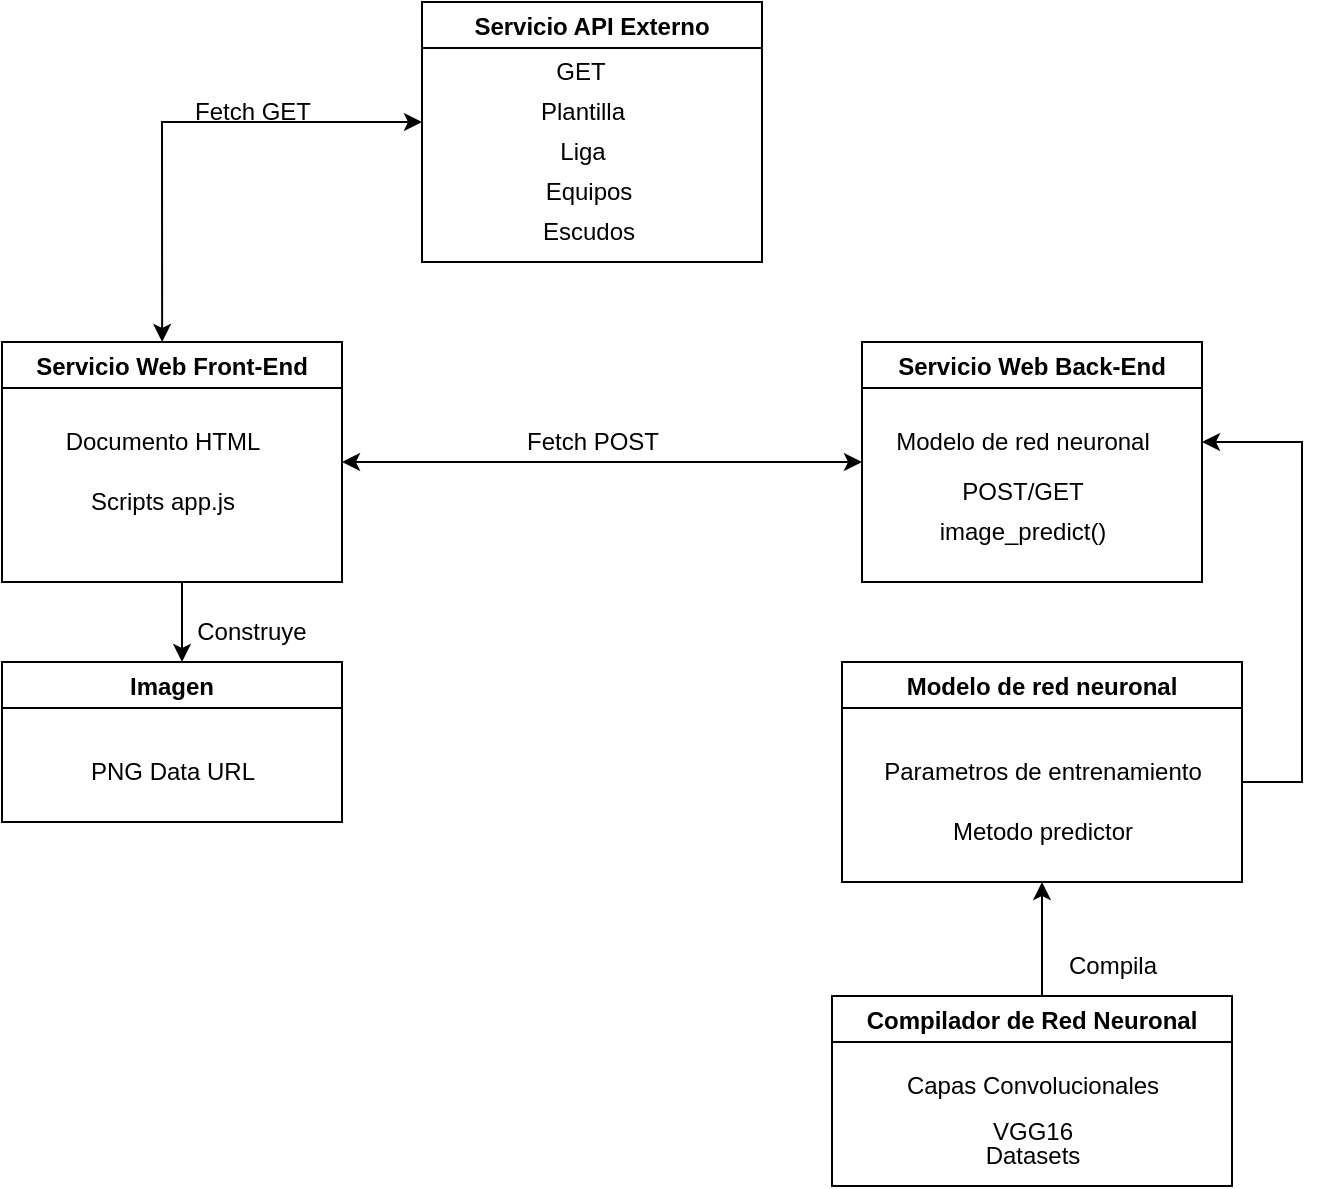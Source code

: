<mxfile version="20.0.3" type="github">
  <diagram id="yqajsuN2GQlvUN6X_Dkq" name="Page-1">
    <mxGraphModel dx="1776" dy="1154" grid="1" gridSize="10" guides="1" tooltips="1" connect="1" arrows="1" fold="1" page="1" pageScale="1" pageWidth="827" pageHeight="1169" math="0" shadow="0">
      <root>
        <mxCell id="0" />
        <mxCell id="1" parent="0" />
        <mxCell id="ESNOxGfEG1o47iYjJV4w-3" value="Imagen" style="swimlane;" parent="1" vertex="1">
          <mxGeometry x="100" y="380" width="170" height="80" as="geometry" />
        </mxCell>
        <mxCell id="ESNOxGfEG1o47iYjJV4w-4" value="PNG Data URL" style="text;html=1;align=center;verticalAlign=middle;resizable=0;points=[];autosize=1;strokeColor=none;fillColor=none;" parent="ESNOxGfEG1o47iYjJV4w-3" vertex="1">
          <mxGeometry x="30" y="40" width="110" height="30" as="geometry" />
        </mxCell>
        <mxCell id="ESNOxGfEG1o47iYjJV4w-6" value="Modelo de red neuronal" style="swimlane;" parent="1" vertex="1">
          <mxGeometry x="520" y="380" width="200" height="110" as="geometry" />
        </mxCell>
        <mxCell id="ESNOxGfEG1o47iYjJV4w-7" value="Parametros de entrenamiento" style="text;html=1;align=center;verticalAlign=middle;resizable=0;points=[];autosize=1;strokeColor=none;fillColor=none;" parent="ESNOxGfEG1o47iYjJV4w-6" vertex="1">
          <mxGeometry x="10" y="40" width="180" height="30" as="geometry" />
        </mxCell>
        <mxCell id="ESNOxGfEG1o47iYjJV4w-11" value="Metodo predictor" style="text;html=1;align=center;verticalAlign=middle;resizable=0;points=[];autosize=1;strokeColor=none;fillColor=none;" parent="ESNOxGfEG1o47iYjJV4w-6" vertex="1">
          <mxGeometry x="45" y="70" width="110" height="30" as="geometry" />
        </mxCell>
        <mxCell id="ESNOxGfEG1o47iYjJV4w-9" value="Servicio Web Back-End" style="swimlane;" parent="1" vertex="1">
          <mxGeometry x="530" y="220" width="170" height="120" as="geometry" />
        </mxCell>
        <mxCell id="ESNOxGfEG1o47iYjJV4w-10" value="Modelo de red neuronal" style="text;html=1;align=center;verticalAlign=middle;resizable=0;points=[];autosize=1;strokeColor=none;fillColor=none;" parent="ESNOxGfEG1o47iYjJV4w-9" vertex="1">
          <mxGeometry x="5" y="35" width="150" height="30" as="geometry" />
        </mxCell>
        <mxCell id="ESNOxGfEG1o47iYjJV4w-12" value="POST/GET" style="text;html=1;align=center;verticalAlign=middle;resizable=0;points=[];autosize=1;strokeColor=none;fillColor=none;" parent="ESNOxGfEG1o47iYjJV4w-9" vertex="1">
          <mxGeometry x="40" y="60" width="80" height="30" as="geometry" />
        </mxCell>
        <mxCell id="ESNOxGfEG1o47iYjJV4w-27" value="image_predict()" style="text;html=1;align=center;verticalAlign=middle;resizable=0;points=[];autosize=1;strokeColor=none;fillColor=none;" parent="ESNOxGfEG1o47iYjJV4w-9" vertex="1">
          <mxGeometry x="25" y="80" width="110" height="30" as="geometry" />
        </mxCell>
        <mxCell id="ESNOxGfEG1o47iYjJV4w-15" value="Servicio Web Front-End" style="swimlane;horizontal=1;" parent="1" vertex="1">
          <mxGeometry x="100" y="220" width="170" height="120" as="geometry">
            <mxRectangle x="100" y="220" width="180" height="30" as="alternateBounds" />
          </mxGeometry>
        </mxCell>
        <mxCell id="ESNOxGfEG1o47iYjJV4w-16" value="Documento HTML" style="text;html=1;align=center;verticalAlign=middle;resizable=0;points=[];autosize=1;strokeColor=none;fillColor=none;" parent="ESNOxGfEG1o47iYjJV4w-15" vertex="1">
          <mxGeometry x="20" y="35" width="120" height="30" as="geometry" />
        </mxCell>
        <mxCell id="ESNOxGfEG1o47iYjJV4w-19" value="Scripts app.js" style="text;html=1;align=center;verticalAlign=middle;resizable=0;points=[];autosize=1;strokeColor=none;fillColor=none;" parent="ESNOxGfEG1o47iYjJV4w-15" vertex="1">
          <mxGeometry x="30" y="65" width="100" height="30" as="geometry" />
        </mxCell>
        <mxCell id="ESNOxGfEG1o47iYjJV4w-20" value="Servicio API Externo" style="swimlane;" parent="1" vertex="1">
          <mxGeometry x="310" y="50" width="170" height="130" as="geometry" />
        </mxCell>
        <mxCell id="ESNOxGfEG1o47iYjJV4w-22" value="Liga" style="text;html=1;align=center;verticalAlign=middle;resizable=0;points=[];autosize=1;strokeColor=none;fillColor=none;" parent="ESNOxGfEG1o47iYjJV4w-20" vertex="1">
          <mxGeometry x="55" y="60" width="50" height="30" as="geometry" />
        </mxCell>
        <mxCell id="ESNOxGfEG1o47iYjJV4w-23" value="Escudos" style="text;html=1;align=center;verticalAlign=middle;resizable=0;points=[];autosize=1;strokeColor=none;fillColor=none;" parent="ESNOxGfEG1o47iYjJV4w-20" vertex="1">
          <mxGeometry x="48" y="100" width="70" height="30" as="geometry" />
        </mxCell>
        <mxCell id="ESNOxGfEG1o47iYjJV4w-21" value="Plantilla" style="text;html=1;align=center;verticalAlign=middle;resizable=0;points=[];autosize=1;strokeColor=none;fillColor=none;" parent="ESNOxGfEG1o47iYjJV4w-20" vertex="1">
          <mxGeometry x="45" y="40" width="70" height="30" as="geometry" />
        </mxCell>
        <mxCell id="ESNOxGfEG1o47iYjJV4w-24" value="Equipos" style="text;html=1;align=center;verticalAlign=middle;resizable=0;points=[];autosize=1;strokeColor=none;fillColor=none;" parent="ESNOxGfEG1o47iYjJV4w-20" vertex="1">
          <mxGeometry x="48" y="80" width="70" height="30" as="geometry" />
        </mxCell>
        <mxCell id="ESNOxGfEG1o47iYjJV4w-35" value="GET" style="text;html=1;align=center;verticalAlign=middle;resizable=0;points=[];autosize=1;strokeColor=none;fillColor=none;" parent="ESNOxGfEG1o47iYjJV4w-20" vertex="1">
          <mxGeometry x="54" y="20" width="50" height="30" as="geometry" />
        </mxCell>
        <mxCell id="ESNOxGfEG1o47iYjJV4w-25" value="Compilador de Red Neuronal" style="swimlane;" parent="1" vertex="1">
          <mxGeometry x="515" y="547" width="200" height="95" as="geometry" />
        </mxCell>
        <mxCell id="ESNOxGfEG1o47iYjJV4w-26" value="Capas Convolucionales" style="text;html=1;align=center;verticalAlign=middle;resizable=0;points=[];autosize=1;strokeColor=none;fillColor=none;" parent="ESNOxGfEG1o47iYjJV4w-25" vertex="1">
          <mxGeometry x="25" y="30" width="150" height="30" as="geometry" />
        </mxCell>
        <mxCell id="ESNOxGfEG1o47iYjJV4w-30" value="Datasets" style="text;html=1;align=center;verticalAlign=middle;resizable=0;points=[];autosize=1;strokeColor=none;fillColor=none;" parent="ESNOxGfEG1o47iYjJV4w-25" vertex="1">
          <mxGeometry x="65" y="65" width="70" height="30" as="geometry" />
        </mxCell>
        <mxCell id="ESNOxGfEG1o47iYjJV4w-29" value="VGG16" style="text;html=1;align=center;verticalAlign=middle;resizable=0;points=[];autosize=1;strokeColor=none;fillColor=none;" parent="ESNOxGfEG1o47iYjJV4w-25" vertex="1">
          <mxGeometry x="70" y="53" width="60" height="30" as="geometry" />
        </mxCell>
        <mxCell id="ESNOxGfEG1o47iYjJV4w-34" value="" style="edgeStyle=elbowEdgeStyle;elbow=horizontal;endArrow=classic;html=1;rounded=0;exitX=0.471;exitY=0;exitDx=0;exitDy=0;exitPerimeter=0;endFill=1;startArrow=classic;startFill=1;" parent="1" source="ESNOxGfEG1o47iYjJV4w-15" edge="1">
          <mxGeometry width="50" height="50" relative="1" as="geometry">
            <mxPoint x="370" y="260" as="sourcePoint" />
            <mxPoint x="310" y="110" as="targetPoint" />
            <Array as="points">
              <mxPoint x="180" y="170" />
            </Array>
          </mxGeometry>
        </mxCell>
        <mxCell id="ESNOxGfEG1o47iYjJV4w-36" value="Fetch GET" style="text;html=1;align=center;verticalAlign=middle;resizable=0;points=[];autosize=1;strokeColor=none;fillColor=none;" parent="1" vertex="1">
          <mxGeometry x="185" y="90" width="80" height="30" as="geometry" />
        </mxCell>
        <mxCell id="ESNOxGfEG1o47iYjJV4w-37" value="" style="endArrow=classic;html=1;rounded=0;" parent="1" edge="1">
          <mxGeometry width="50" height="50" relative="1" as="geometry">
            <mxPoint x="190" y="340" as="sourcePoint" />
            <mxPoint x="190" y="380" as="targetPoint" />
          </mxGeometry>
        </mxCell>
        <mxCell id="ESNOxGfEG1o47iYjJV4w-38" value="Construye" style="text;html=1;strokeColor=none;fillColor=none;align=center;verticalAlign=middle;whiteSpace=wrap;rounded=0;" parent="1" vertex="1">
          <mxGeometry x="195" y="350" width="60" height="30" as="geometry" />
        </mxCell>
        <mxCell id="ESNOxGfEG1o47iYjJV4w-39" value="" style="endArrow=classic;html=1;rounded=0;entryX=0.5;entryY=1;entryDx=0;entryDy=0;" parent="1" target="ESNOxGfEG1o47iYjJV4w-6" edge="1">
          <mxGeometry width="50" height="50" relative="1" as="geometry">
            <mxPoint x="620" y="547" as="sourcePoint" />
            <mxPoint x="670" y="497" as="targetPoint" />
          </mxGeometry>
        </mxCell>
        <mxCell id="ESNOxGfEG1o47iYjJV4w-40" value="Compila" style="text;html=1;align=center;verticalAlign=middle;resizable=0;points=[];autosize=1;strokeColor=none;fillColor=none;" parent="1" vertex="1">
          <mxGeometry x="620" y="517" width="70" height="30" as="geometry" />
        </mxCell>
        <mxCell id="ESNOxGfEG1o47iYjJV4w-42" value="" style="edgeStyle=elbowEdgeStyle;elbow=horizontal;endArrow=classic;html=1;rounded=0;" parent="1" edge="1">
          <mxGeometry width="50" height="50" relative="1" as="geometry">
            <mxPoint x="720" y="440" as="sourcePoint" />
            <mxPoint x="700" y="270" as="targetPoint" />
            <Array as="points">
              <mxPoint x="750" y="350" />
            </Array>
          </mxGeometry>
        </mxCell>
        <mxCell id="ESNOxGfEG1o47iYjJV4w-43" value="" style="endArrow=classic;html=1;rounded=0;exitX=1;exitY=0.5;exitDx=0;exitDy=0;startArrow=classic;startFill=1;" parent="1" source="ESNOxGfEG1o47iYjJV4w-15" edge="1">
          <mxGeometry width="50" height="50" relative="1" as="geometry">
            <mxPoint x="370" y="360" as="sourcePoint" />
            <mxPoint x="530" y="280" as="targetPoint" />
          </mxGeometry>
        </mxCell>
        <mxCell id="ESNOxGfEG1o47iYjJV4w-44" value="Fetch POST" style="text;html=1;align=center;verticalAlign=middle;resizable=0;points=[];autosize=1;strokeColor=none;fillColor=none;" parent="1" vertex="1">
          <mxGeometry x="350" y="255" width="90" height="30" as="geometry" />
        </mxCell>
      </root>
    </mxGraphModel>
  </diagram>
</mxfile>

